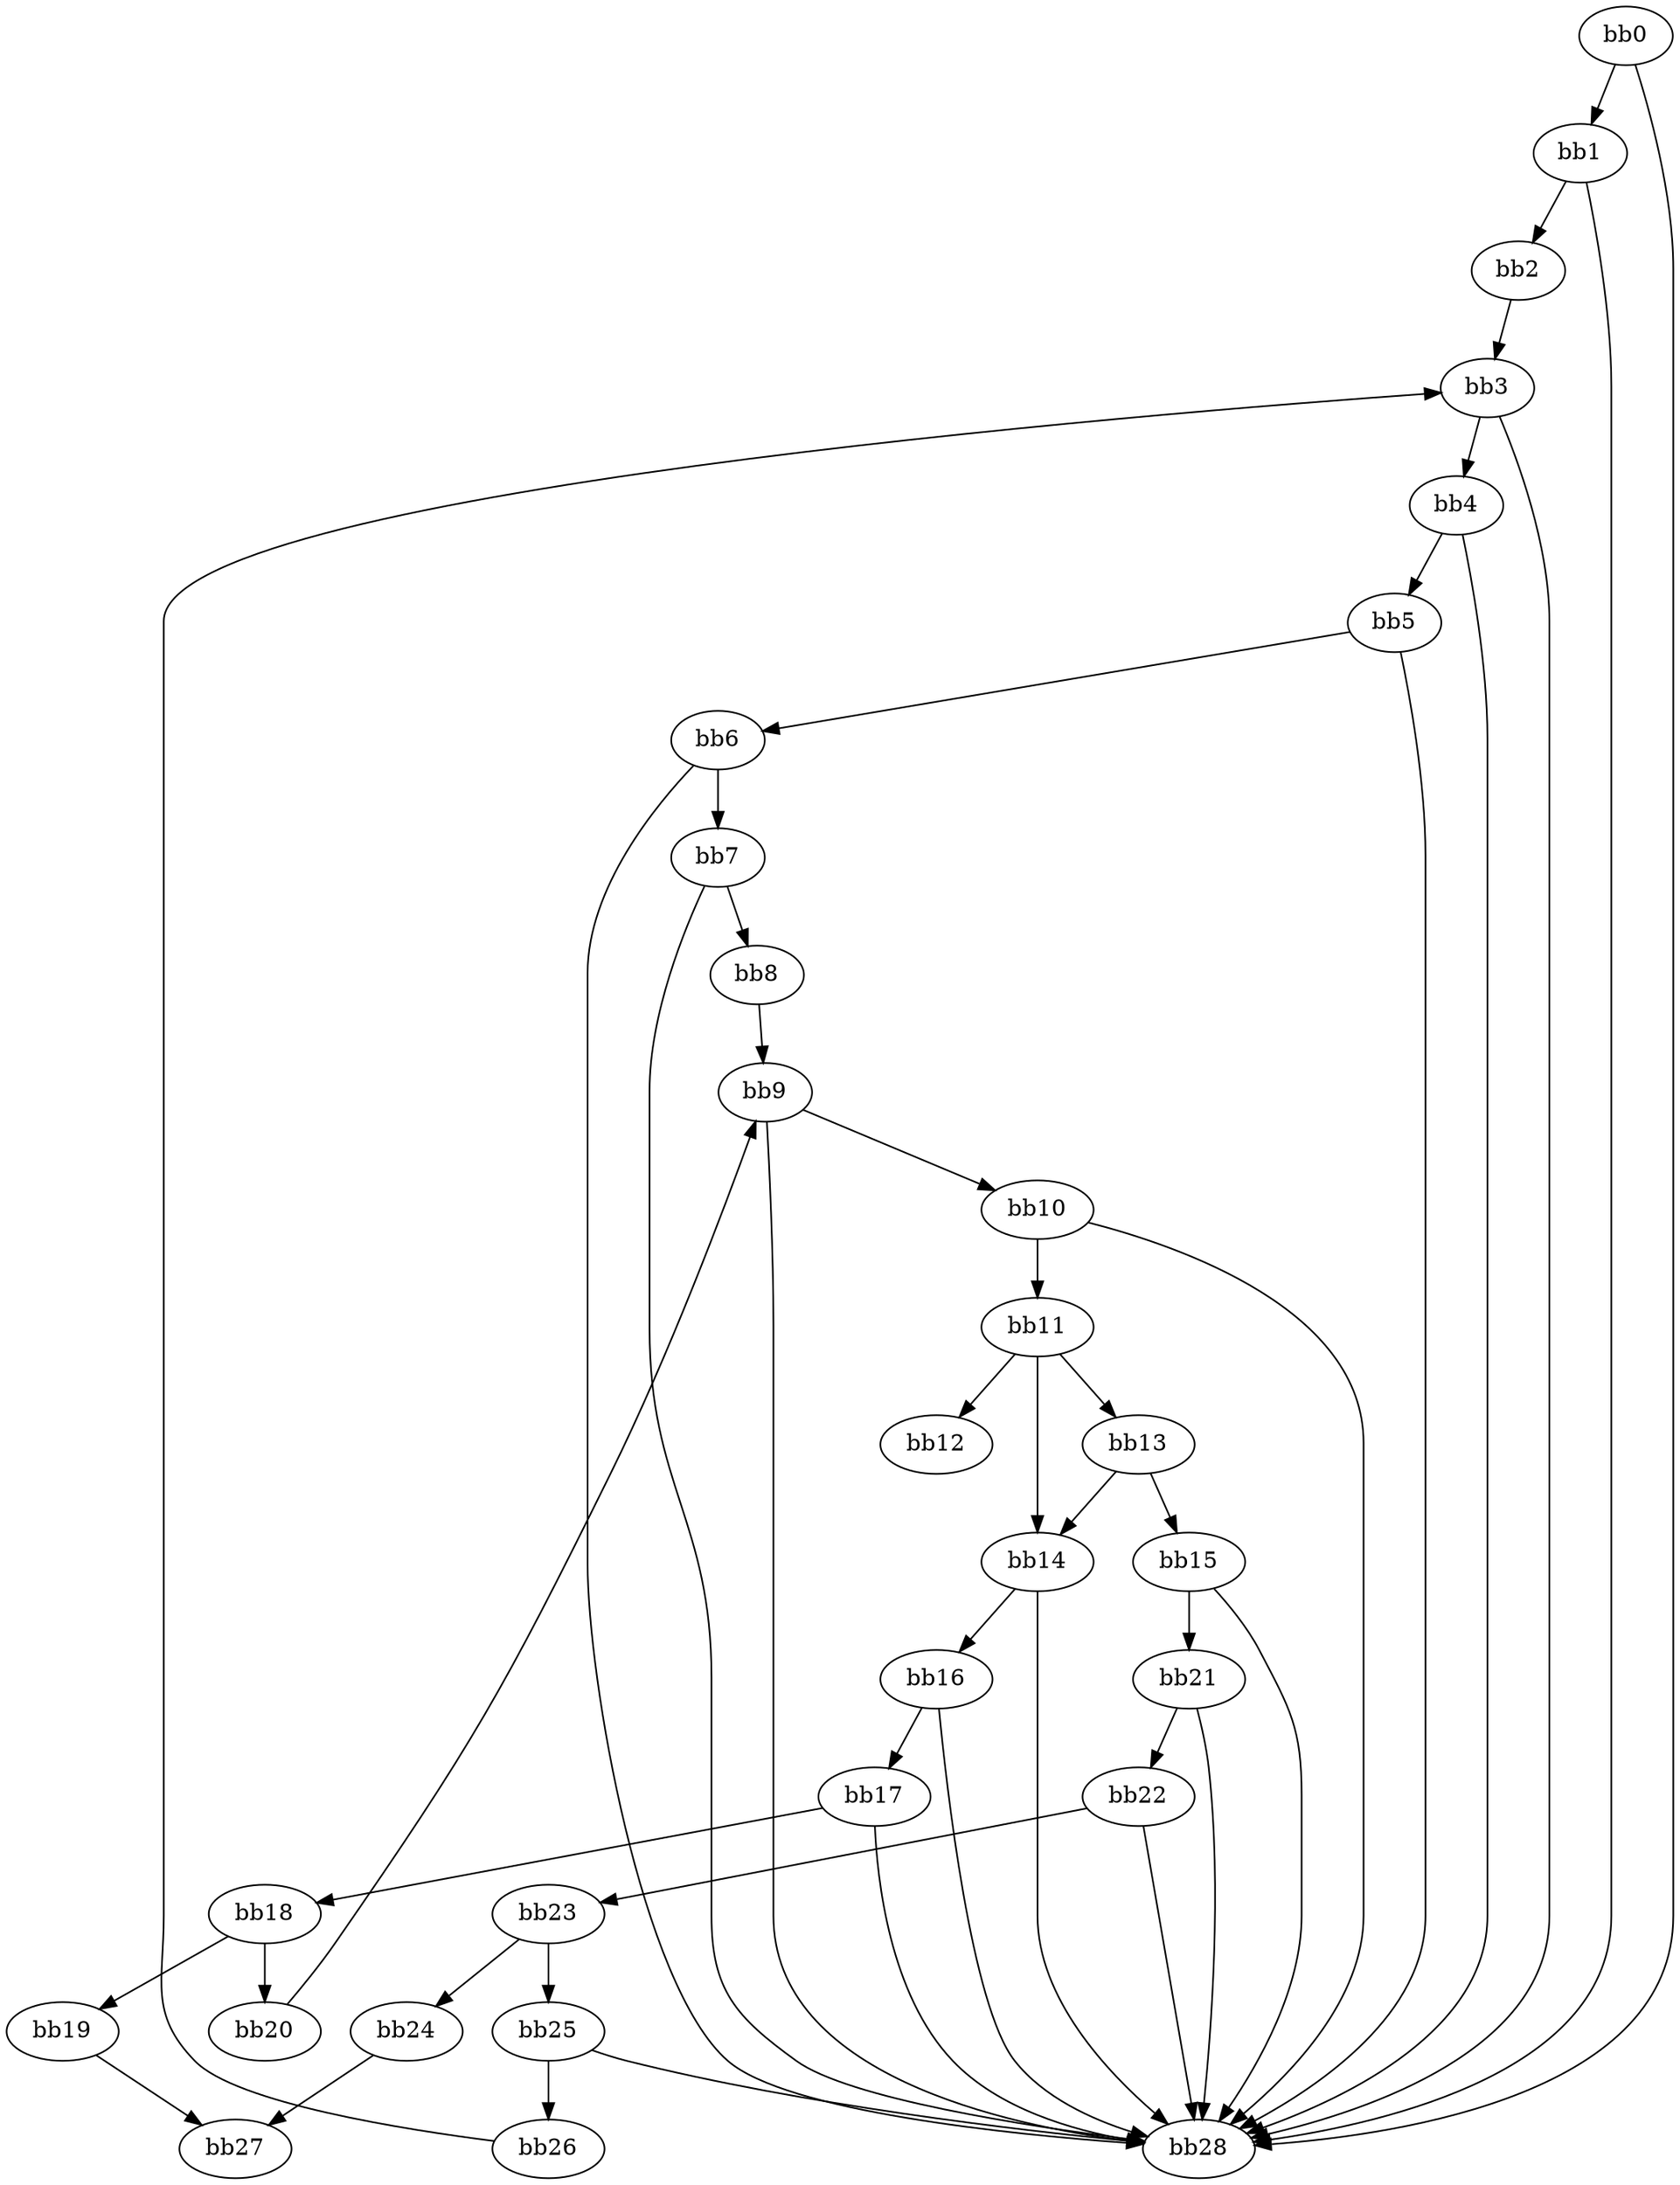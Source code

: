 digraph {
    0 [ label = "bb0\l" ]
    1 [ label = "bb1\l" ]
    2 [ label = "bb2\l" ]
    3 [ label = "bb3\l" ]
    4 [ label = "bb4\l" ]
    5 [ label = "bb5\l" ]
    6 [ label = "bb6\l" ]
    7 [ label = "bb7\l" ]
    8 [ label = "bb8\l" ]
    9 [ label = "bb9\l" ]
    10 [ label = "bb10\l" ]
    11 [ label = "bb11\l" ]
    12 [ label = "bb12\l" ]
    13 [ label = "bb13\l" ]
    14 [ label = "bb14\l" ]
    15 [ label = "bb15\l" ]
    16 [ label = "bb16\l" ]
    17 [ label = "bb17\l" ]
    18 [ label = "bb18\l" ]
    19 [ label = "bb19\l" ]
    20 [ label = "bb20\l" ]
    21 [ label = "bb21\l" ]
    22 [ label = "bb22\l" ]
    23 [ label = "bb23\l" ]
    24 [ label = "bb24\l" ]
    25 [ label = "bb25\l" ]
    26 [ label = "bb26\l" ]
    27 [ label = "bb27\l" ]
    28 [ label = "bb28\l" ]
    0 -> 1 [ ]
    0 -> 28 [ ]
    1 -> 2 [ ]
    1 -> 28 [ ]
    2 -> 3 [ ]
    3 -> 4 [ ]
    3 -> 28 [ ]
    4 -> 5 [ ]
    4 -> 28 [ ]
    5 -> 6 [ ]
    5 -> 28 [ ]
    6 -> 7 [ ]
    6 -> 28 [ ]
    7 -> 8 [ ]
    7 -> 28 [ ]
    8 -> 9 [ ]
    9 -> 10 [ ]
    9 -> 28 [ ]
    10 -> 11 [ ]
    10 -> 28 [ ]
    11 -> 12 [ ]
    11 -> 13 [ ]
    11 -> 14 [ ]
    13 -> 14 [ ]
    13 -> 15 [ ]
    14 -> 16 [ ]
    14 -> 28 [ ]
    15 -> 21 [ ]
    15 -> 28 [ ]
    16 -> 17 [ ]
    16 -> 28 [ ]
    17 -> 18 [ ]
    17 -> 28 [ ]
    18 -> 19 [ ]
    18 -> 20 [ ]
    19 -> 27 [ ]
    20 -> 9 [ ]
    21 -> 22 [ ]
    21 -> 28 [ ]
    22 -> 23 [ ]
    22 -> 28 [ ]
    23 -> 24 [ ]
    23 -> 25 [ ]
    24 -> 27 [ ]
    25 -> 26 [ ]
    25 -> 28 [ ]
    26 -> 3 [ ]
}

